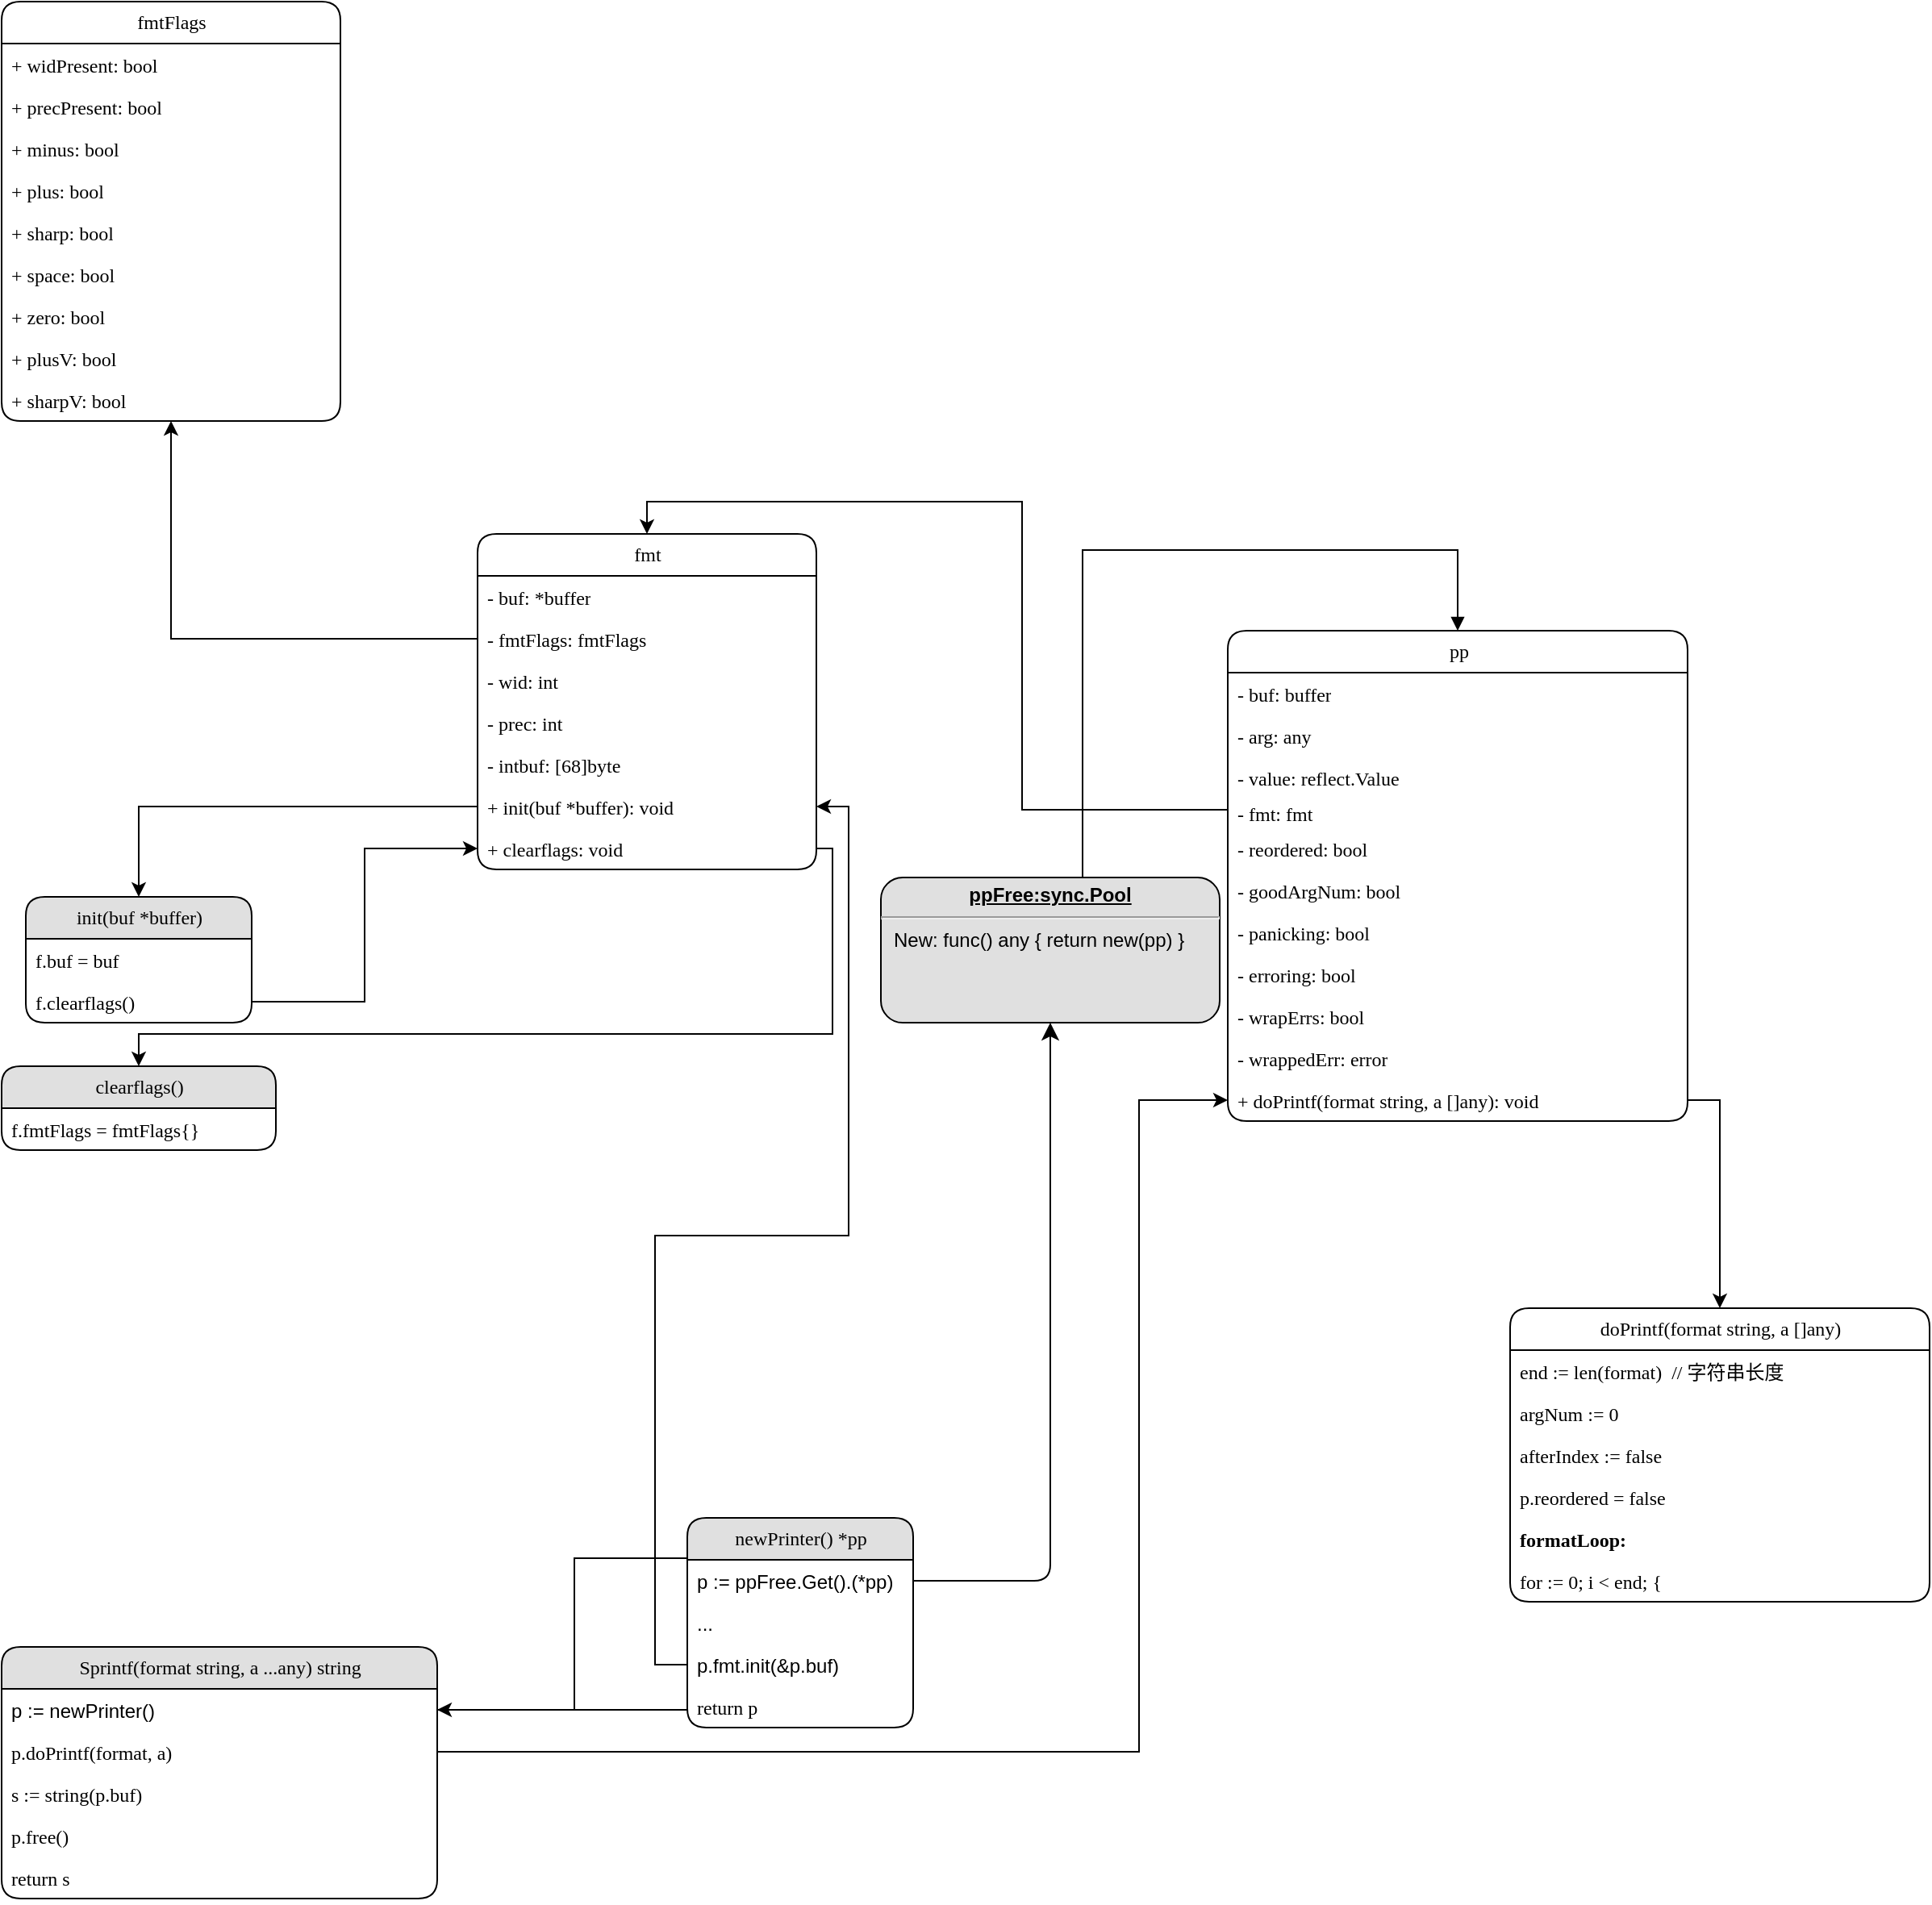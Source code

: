 <mxfile version="20.5.3" type="github">
  <diagram name="go-fmt-1.18.10" id="5d7acffa-a066-3a61-03fe-96351882024d">
    <mxGraphModel dx="1242" dy="2509" grid="1" gridSize="10" guides="1" tooltips="1" connect="1" arrows="1" fold="1" page="1" pageScale="1" pageWidth="1100" pageHeight="850" background="#ffffff" math="0" shadow="0">
      <root>
        <mxCell id="0" />
        <mxCell id="1" parent="0" />
        <mxCell id="21ea969265ad0168-47" style="edgeStyle=orthogonalEdgeStyle;html=1;labelBackgroundColor=none;startFill=0;startSize=8;endFill=1;endSize=8;fontFamily=Verdana;fontSize=12;" parent="1" source="V4z1n50acwo4eVlVMmbz-85" edge="1" target="V4z1n50acwo4eVlVMmbz-30">
          <mxGeometry relative="1" as="geometry">
            <mxPoint x="880" y="-110" as="targetPoint" />
          </mxGeometry>
        </mxCell>
        <mxCell id="21ea969265ad0168-40" style="edgeStyle=orthogonalEdgeStyle;html=1;labelBackgroundColor=default;startFill=0;startSize=26;endFill=1;endSize=8;fontFamily=Verdana;fontSize=12;rounded=0;" parent="1" source="V4z1n50acwo4eVlVMmbz-92" target="V4z1n50acwo4eVlVMmbz-85" edge="1">
          <mxGeometry relative="1" as="geometry">
            <mxPoint x="490" y="30" as="targetPoint" />
            <Array as="points">
              <mxPoint x="380" y="79" />
              <mxPoint x="380" y="-15" />
            </Array>
          </mxGeometry>
        </mxCell>
        <mxCell id="V4z1n50acwo4eVlVMmbz-17" value="pp" style="swimlane;fontStyle=0;childLayout=stackLayout;horizontal=1;startSize=26;fillColor=none;horizontalStack=0;resizeParent=1;resizeParentMax=0;resizeLast=0;collapsible=1;marginBottom=0;rounded=1;shadow=0;labelBackgroundColor=none;comic=0;strokeColor=default;strokeWidth=1;fontFamily=Verdana;fontSize=12;fontColor=default;html=1;" vertex="1" parent="1">
          <mxGeometry x="785" y="-590" width="285" height="304" as="geometry" />
        </mxCell>
        <mxCell id="V4z1n50acwo4eVlVMmbz-18" value="- buf: buffer" style="text;strokeColor=none;fillColor=none;align=left;verticalAlign=top;spacingLeft=4;spacingRight=4;overflow=hidden;rotatable=0;points=[[0,0.5],[1,0.5]];portConstraint=eastwest;rounded=1;shadow=0;labelBackgroundColor=none;comic=0;strokeWidth=1;fontFamily=Verdana;fontSize=12;fontColor=default;startSize=26;html=1;" vertex="1" parent="V4z1n50acwo4eVlVMmbz-17">
          <mxGeometry y="26" width="285" height="26" as="geometry" />
        </mxCell>
        <mxCell id="V4z1n50acwo4eVlVMmbz-19" value="- arg: any" style="text;strokeColor=none;fillColor=none;align=left;verticalAlign=top;spacingLeft=4;spacingRight=4;overflow=hidden;rotatable=0;points=[[0,0.5],[1,0.5]];portConstraint=eastwest;rounded=1;shadow=0;labelBackgroundColor=none;comic=0;strokeWidth=1;fontFamily=Verdana;fontSize=12;fontColor=default;startSize=26;html=1;" vertex="1" parent="V4z1n50acwo4eVlVMmbz-17">
          <mxGeometry y="52" width="285" height="26" as="geometry" />
        </mxCell>
        <mxCell id="V4z1n50acwo4eVlVMmbz-22" value="- value: reflect.Value" style="text;strokeColor=none;fillColor=none;align=left;verticalAlign=top;spacingLeft=4;spacingRight=4;overflow=hidden;rotatable=0;points=[[0,0.5],[1,0.5]];portConstraint=eastwest;rounded=1;shadow=0;labelBackgroundColor=none;comic=0;strokeWidth=1;fontFamily=Verdana;fontSize=12;fontColor=default;startSize=26;html=1;" vertex="1" parent="V4z1n50acwo4eVlVMmbz-17">
          <mxGeometry y="78" width="285" height="22" as="geometry" />
        </mxCell>
        <mxCell id="V4z1n50acwo4eVlVMmbz-20" value="- fmt: fmt" style="text;strokeColor=none;fillColor=none;align=left;verticalAlign=top;spacingLeft=4;spacingRight=4;overflow=hidden;rotatable=0;points=[[0,0.5],[1,0.5]];portConstraint=eastwest;rounded=1;shadow=0;labelBackgroundColor=none;comic=0;strokeWidth=1;fontFamily=Verdana;fontSize=12;fontColor=default;startSize=26;html=1;" vertex="1" parent="V4z1n50acwo4eVlVMmbz-17">
          <mxGeometry y="100" width="285" height="22" as="geometry" />
        </mxCell>
        <mxCell id="V4z1n50acwo4eVlVMmbz-24" value="- reordered: bool" style="text;strokeColor=none;fillColor=none;align=left;verticalAlign=top;spacingLeft=4;spacingRight=4;overflow=hidden;rotatable=0;points=[[0,0.5],[1,0.5]];portConstraint=eastwest;rounded=1;shadow=0;labelBackgroundColor=none;comic=0;strokeWidth=1;fontFamily=Verdana;fontSize=12;fontColor=default;startSize=26;html=1;" vertex="1" parent="V4z1n50acwo4eVlVMmbz-17">
          <mxGeometry y="122" width="285" height="26" as="geometry" />
        </mxCell>
        <mxCell id="V4z1n50acwo4eVlVMmbz-25" value="- goodArgNum: bool" style="text;strokeColor=none;fillColor=none;align=left;verticalAlign=top;spacingLeft=4;spacingRight=4;overflow=hidden;rotatable=0;points=[[0,0.5],[1,0.5]];portConstraint=eastwest;rounded=1;shadow=0;labelBackgroundColor=none;comic=0;strokeWidth=1;fontFamily=Verdana;fontSize=12;fontColor=default;startSize=26;html=1;" vertex="1" parent="V4z1n50acwo4eVlVMmbz-17">
          <mxGeometry y="148" width="285" height="26" as="geometry" />
        </mxCell>
        <mxCell id="V4z1n50acwo4eVlVMmbz-26" value="- panicking: bool" style="text;strokeColor=none;fillColor=none;align=left;verticalAlign=top;spacingLeft=4;spacingRight=4;overflow=hidden;rotatable=0;points=[[0,0.5],[1,0.5]];portConstraint=eastwest;rounded=1;shadow=0;labelBackgroundColor=none;comic=0;strokeWidth=1;fontFamily=Verdana;fontSize=12;fontColor=default;startSize=26;html=1;" vertex="1" parent="V4z1n50acwo4eVlVMmbz-17">
          <mxGeometry y="174" width="285" height="26" as="geometry" />
        </mxCell>
        <mxCell id="V4z1n50acwo4eVlVMmbz-27" value="- erroring: bool" style="text;strokeColor=none;fillColor=none;align=left;verticalAlign=top;spacingLeft=4;spacingRight=4;overflow=hidden;rotatable=0;points=[[0,0.5],[1,0.5]];portConstraint=eastwest;rounded=1;shadow=0;labelBackgroundColor=none;comic=0;strokeWidth=1;fontFamily=Verdana;fontSize=12;fontColor=default;startSize=26;html=1;" vertex="1" parent="V4z1n50acwo4eVlVMmbz-17">
          <mxGeometry y="200" width="285" height="26" as="geometry" />
        </mxCell>
        <mxCell id="V4z1n50acwo4eVlVMmbz-28" value="- wrapErrs: bool" style="text;strokeColor=none;fillColor=none;align=left;verticalAlign=top;spacingLeft=4;spacingRight=4;overflow=hidden;rotatable=0;points=[[0,0.5],[1,0.5]];portConstraint=eastwest;rounded=1;shadow=0;labelBackgroundColor=none;comic=0;strokeWidth=1;fontFamily=Verdana;fontSize=12;fontColor=default;startSize=26;html=1;" vertex="1" parent="V4z1n50acwo4eVlVMmbz-17">
          <mxGeometry y="226" width="285" height="26" as="geometry" />
        </mxCell>
        <mxCell id="V4z1n50acwo4eVlVMmbz-29" value="- wrappedErr: error" style="text;strokeColor=none;fillColor=none;align=left;verticalAlign=top;spacingLeft=4;spacingRight=4;overflow=hidden;rotatable=0;points=[[0,0.5],[1,0.5]];portConstraint=eastwest;rounded=1;shadow=0;labelBackgroundColor=none;comic=0;strokeWidth=1;fontFamily=Verdana;fontSize=12;fontColor=default;startSize=26;html=1;" vertex="1" parent="V4z1n50acwo4eVlVMmbz-17">
          <mxGeometry y="252" width="285" height="26" as="geometry" />
        </mxCell>
        <mxCell id="V4z1n50acwo4eVlVMmbz-98" value="+ doPrintf(format string, a []any): void" style="text;strokeColor=none;fillColor=none;align=left;verticalAlign=top;spacingLeft=4;spacingRight=4;overflow=hidden;rotatable=0;points=[[0,0.5],[1,0.5]];portConstraint=eastwest;rounded=1;shadow=0;labelBackgroundColor=none;comic=0;strokeWidth=1;fontFamily=Verdana;fontSize=12;fontColor=default;startSize=26;html=1;" vertex="1" parent="V4z1n50acwo4eVlVMmbz-17">
          <mxGeometry y="278" width="285" height="26" as="geometry" />
        </mxCell>
        <mxCell id="V4z1n50acwo4eVlVMmbz-30" value="&lt;p style=&quot;margin:0px;margin-top:4px;text-align:center;text-decoration:underline;&quot;&gt;&lt;b&gt;ppFree:sync.Pool&lt;/b&gt;&lt;/p&gt;&lt;hr&gt;&lt;p style=&quot;margin:0px;margin-left:8px;&quot;&gt;New: func() any { return new(pp) }&lt;/p&gt;" style="verticalAlign=top;align=left;overflow=fill;fontSize=12;fontFamily=Helvetica;html=1;rounded=1;shadow=0;labelBackgroundColor=none;comic=0;strokeColor=default;strokeWidth=1;fontColor=default;startSize=26;fillColor=#e0e0e0;" vertex="1" parent="1">
          <mxGeometry x="570" y="-437" width="210" height="90" as="geometry" />
        </mxCell>
        <mxCell id="V4z1n50acwo4eVlVMmbz-32" value="" style="endArrow=block;endFill=1;html=1;edgeStyle=orthogonalEdgeStyle;align=left;verticalAlign=top;rounded=0;fontFamily=Verdana;fontSize=12;fontColor=default;startSize=26;exitX=0.5;exitY=0;exitDx=0;exitDy=0;entryX=0.5;entryY=0;entryDx=0;entryDy=0;" edge="1" parent="1" source="V4z1n50acwo4eVlVMmbz-30" target="V4z1n50acwo4eVlVMmbz-17">
          <mxGeometry x="-1" relative="1" as="geometry">
            <mxPoint x="530" y="-270" as="sourcePoint" />
            <mxPoint x="880" y="-300" as="targetPoint" />
            <Array as="points">
              <mxPoint x="695" y="-640" />
              <mxPoint x="928" y="-640" />
            </Array>
          </mxGeometry>
        </mxCell>
        <mxCell id="V4z1n50acwo4eVlVMmbz-35" value="fmt" style="swimlane;fontStyle=0;childLayout=stackLayout;horizontal=1;startSize=26;fillColor=none;horizontalStack=0;resizeParent=1;resizeParentMax=0;resizeLast=0;collapsible=1;marginBottom=0;rounded=1;shadow=0;labelBackgroundColor=none;comic=0;strokeColor=default;strokeWidth=1;fontFamily=Verdana;fontSize=12;fontColor=default;html=1;" vertex="1" parent="1">
          <mxGeometry x="320" y="-650" width="210" height="208" as="geometry" />
        </mxCell>
        <mxCell id="V4z1n50acwo4eVlVMmbz-36" value="- buf: *buffer" style="text;strokeColor=none;fillColor=none;align=left;verticalAlign=top;spacingLeft=4;spacingRight=4;overflow=hidden;rotatable=0;points=[[0,0.5],[1,0.5]];portConstraint=eastwest;rounded=1;shadow=0;labelBackgroundColor=none;comic=0;strokeWidth=1;fontFamily=Verdana;fontSize=12;fontColor=default;startSize=26;html=1;" vertex="1" parent="V4z1n50acwo4eVlVMmbz-35">
          <mxGeometry y="26" width="210" height="26" as="geometry" />
        </mxCell>
        <mxCell id="V4z1n50acwo4eVlVMmbz-37" value="- fmtFlags: fmtFlags" style="text;strokeColor=none;fillColor=none;align=left;verticalAlign=top;spacingLeft=4;spacingRight=4;overflow=hidden;rotatable=0;points=[[0,0.5],[1,0.5]];portConstraint=eastwest;rounded=1;shadow=0;labelBackgroundColor=none;comic=0;strokeWidth=1;fontFamily=Verdana;fontSize=12;fontColor=default;startSize=26;html=1;" vertex="1" parent="V4z1n50acwo4eVlVMmbz-35">
          <mxGeometry y="52" width="210" height="26" as="geometry" />
        </mxCell>
        <mxCell id="V4z1n50acwo4eVlVMmbz-38" value="- wid: int" style="text;strokeColor=none;fillColor=none;align=left;verticalAlign=top;spacingLeft=4;spacingRight=4;overflow=hidden;rotatable=0;points=[[0,0.5],[1,0.5]];portConstraint=eastwest;rounded=1;shadow=0;labelBackgroundColor=none;comic=0;strokeWidth=1;fontFamily=Verdana;fontSize=12;fontColor=default;startSize=26;html=1;" vertex="1" parent="V4z1n50acwo4eVlVMmbz-35">
          <mxGeometry y="78" width="210" height="26" as="geometry" />
        </mxCell>
        <mxCell id="V4z1n50acwo4eVlVMmbz-39" value="- prec: int" style="text;strokeColor=none;fillColor=none;align=left;verticalAlign=top;spacingLeft=4;spacingRight=4;overflow=hidden;rotatable=0;points=[[0,0.5],[1,0.5]];portConstraint=eastwest;rounded=1;shadow=0;labelBackgroundColor=none;comic=0;strokeWidth=1;fontFamily=Verdana;fontSize=12;fontColor=default;startSize=26;html=1;" vertex="1" parent="V4z1n50acwo4eVlVMmbz-35">
          <mxGeometry y="104" width="210" height="26" as="geometry" />
        </mxCell>
        <mxCell id="V4z1n50acwo4eVlVMmbz-40" value="- intbuf: [68]byte" style="text;strokeColor=none;fillColor=none;align=left;verticalAlign=top;spacingLeft=4;spacingRight=4;overflow=hidden;rotatable=0;points=[[0,0.5],[1,0.5]];portConstraint=eastwest;rounded=1;shadow=0;labelBackgroundColor=none;comic=0;strokeWidth=1;fontFamily=Verdana;fontSize=12;fontColor=default;startSize=26;html=1;" vertex="1" parent="V4z1n50acwo4eVlVMmbz-35">
          <mxGeometry y="130" width="210" height="26" as="geometry" />
        </mxCell>
        <mxCell id="V4z1n50acwo4eVlVMmbz-42" value="+ init(buf *buffer): void" style="text;strokeColor=none;fillColor=none;align=left;verticalAlign=top;spacingLeft=4;spacingRight=4;overflow=hidden;rotatable=0;points=[[0,0.5],[1,0.5]];portConstraint=eastwest;rounded=1;shadow=0;labelBackgroundColor=none;comic=0;strokeWidth=1;fontFamily=Verdana;fontSize=12;fontColor=default;startSize=26;html=1;" vertex="1" parent="V4z1n50acwo4eVlVMmbz-35">
          <mxGeometry y="156" width="210" height="26" as="geometry" />
        </mxCell>
        <mxCell id="V4z1n50acwo4eVlVMmbz-55" value="+ clearflags: void" style="text;strokeColor=none;fillColor=none;align=left;verticalAlign=top;spacingLeft=4;spacingRight=4;overflow=hidden;rotatable=0;points=[[0,0.5],[1,0.5]];portConstraint=eastwest;rounded=1;shadow=0;labelBackgroundColor=none;comic=0;strokeWidth=1;fontFamily=Verdana;fontSize=12;fontColor=default;startSize=26;html=1;" vertex="1" parent="V4z1n50acwo4eVlVMmbz-35">
          <mxGeometry y="182" width="210" height="26" as="geometry" />
        </mxCell>
        <mxCell id="V4z1n50acwo4eVlVMmbz-44" style="edgeStyle=orthogonalEdgeStyle;rounded=0;orthogonalLoop=1;jettySize=auto;html=1;entryX=0.5;entryY=0;entryDx=0;entryDy=0;fontFamily=Verdana;fontSize=12;fontColor=default;startSize=26;" edge="1" parent="1" source="V4z1n50acwo4eVlVMmbz-20" target="V4z1n50acwo4eVlVMmbz-35">
          <mxGeometry relative="1" as="geometry" />
        </mxCell>
        <mxCell id="V4z1n50acwo4eVlVMmbz-45" style="edgeStyle=orthogonalEdgeStyle;rounded=0;orthogonalLoop=1;jettySize=auto;html=1;exitX=0;exitY=0.5;exitDx=0;exitDy=0;entryX=1;entryY=0.5;entryDx=0;entryDy=0;fontFamily=Verdana;fontSize=12;fontColor=default;startSize=26;" edge="1" parent="1" source="V4z1n50acwo4eVlVMmbz-87" target="V4z1n50acwo4eVlVMmbz-42">
          <mxGeometry relative="1" as="geometry" />
        </mxCell>
        <mxCell id="V4z1n50acwo4eVlVMmbz-50" style="edgeStyle=orthogonalEdgeStyle;rounded=0;orthogonalLoop=1;jettySize=auto;html=1;entryX=0.5;entryY=0;entryDx=0;entryDy=0;fontFamily=Verdana;fontSize=12;fontColor=default;startSize=26;" edge="1" parent="1" source="V4z1n50acwo4eVlVMmbz-42" target="V4z1n50acwo4eVlVMmbz-51">
          <mxGeometry relative="1" as="geometry">
            <mxPoint x="110" y="-602" as="targetPoint" />
          </mxGeometry>
        </mxCell>
        <mxCell id="V4z1n50acwo4eVlVMmbz-51" value="init(buf *buffer)" style="swimlane;fontStyle=0;childLayout=stackLayout;horizontal=1;startSize=26;fillColor=#e0e0e0;horizontalStack=0;resizeParent=1;resizeParentMax=0;resizeLast=0;collapsible=1;marginBottom=0;rounded=1;shadow=0;labelBackgroundColor=none;comic=0;strokeColor=default;strokeWidth=1;fontFamily=Verdana;fontSize=12;fontColor=default;html=1;swimlaneFillColor=#ffffff;" vertex="1" parent="1">
          <mxGeometry x="40" y="-425" width="140" height="78" as="geometry" />
        </mxCell>
        <mxCell id="V4z1n50acwo4eVlVMmbz-52" value="f.buf = buf" style="text;strokeColor=none;fillColor=none;align=left;verticalAlign=top;spacingLeft=4;spacingRight=4;overflow=hidden;rotatable=0;points=[[0,0.5],[1,0.5]];portConstraint=eastwest;rounded=1;shadow=0;labelBackgroundColor=none;comic=0;strokeWidth=1;fontFamily=Verdana;fontSize=12;fontColor=default;startSize=26;html=1;" vertex="1" parent="V4z1n50acwo4eVlVMmbz-51">
          <mxGeometry y="26" width="140" height="26" as="geometry" />
        </mxCell>
        <mxCell id="V4z1n50acwo4eVlVMmbz-53" value="f.clearflags()" style="text;strokeColor=none;fillColor=none;align=left;verticalAlign=top;spacingLeft=4;spacingRight=4;overflow=hidden;rotatable=0;points=[[0,0.5],[1,0.5]];portConstraint=eastwest;rounded=1;shadow=0;labelBackgroundColor=none;comic=0;strokeWidth=1;fontFamily=Verdana;fontSize=12;fontColor=default;startSize=26;html=1;" vertex="1" parent="V4z1n50acwo4eVlVMmbz-51">
          <mxGeometry y="52" width="140" height="26" as="geometry" />
        </mxCell>
        <mxCell id="V4z1n50acwo4eVlVMmbz-56" style="edgeStyle=orthogonalEdgeStyle;rounded=0;orthogonalLoop=1;jettySize=auto;html=1;entryX=0;entryY=0.5;entryDx=0;entryDy=0;fontFamily=Verdana;fontSize=12;fontColor=default;startSize=26;" edge="1" parent="1" source="V4z1n50acwo4eVlVMmbz-53" target="V4z1n50acwo4eVlVMmbz-55">
          <mxGeometry relative="1" as="geometry" />
        </mxCell>
        <mxCell id="V4z1n50acwo4eVlVMmbz-57" style="edgeStyle=orthogonalEdgeStyle;rounded=0;orthogonalLoop=1;jettySize=auto;html=1;fontFamily=Verdana;fontSize=12;fontColor=default;startSize=26;" edge="1" parent="1" source="V4z1n50acwo4eVlVMmbz-55" target="V4z1n50acwo4eVlVMmbz-58">
          <mxGeometry relative="1" as="geometry">
            <mxPoint x="290" y="-320" as="targetPoint" />
            <Array as="points">
              <mxPoint x="540" y="-455" />
              <mxPoint x="540" y="-340" />
              <mxPoint x="110" y="-340" />
            </Array>
          </mxGeometry>
        </mxCell>
        <mxCell id="V4z1n50acwo4eVlVMmbz-58" value="clearflags()" style="swimlane;fontStyle=0;childLayout=stackLayout;horizontal=1;startSize=26;fillColor=#e0e0e0;horizontalStack=0;resizeParent=1;resizeParentMax=0;resizeLast=0;collapsible=1;marginBottom=0;rounded=1;shadow=0;labelBackgroundColor=none;comic=0;strokeColor=default;strokeWidth=1;fontFamily=Verdana;fontSize=12;fontColor=default;html=1;align=center;verticalAlign=middle;gradientColor=none;spacingLeft=4;spacingRight=4;swimlaneFillColor=#ffffff;" vertex="1" parent="1">
          <mxGeometry x="25" y="-320" width="170" height="52" as="geometry" />
        </mxCell>
        <mxCell id="V4z1n50acwo4eVlVMmbz-59" value="f.fmtFlags = fmtFlags{}" style="text;strokeColor=none;fillColor=none;align=left;verticalAlign=top;spacingLeft=4;spacingRight=4;overflow=hidden;rotatable=0;points=[[0,0.5],[1,0.5]];portConstraint=eastwest;rounded=1;shadow=0;labelBackgroundColor=none;comic=0;strokeWidth=1;fontFamily=Verdana;fontSize=12;fontColor=default;startSize=26;html=1;" vertex="1" parent="V4z1n50acwo4eVlVMmbz-58">
          <mxGeometry y="26" width="170" height="26" as="geometry" />
        </mxCell>
        <mxCell id="V4z1n50acwo4eVlVMmbz-62" style="edgeStyle=orthogonalEdgeStyle;rounded=0;orthogonalLoop=1;jettySize=auto;html=1;fontFamily=Verdana;fontSize=12;fontColor=default;startSize=26;" edge="1" parent="1" source="V4z1n50acwo4eVlVMmbz-37" target="V4z1n50acwo4eVlVMmbz-63">
          <mxGeometry relative="1" as="geometry">
            <mxPoint x="160" y="-680" as="targetPoint" />
          </mxGeometry>
        </mxCell>
        <mxCell id="V4z1n50acwo4eVlVMmbz-63" value="fmtFlags" style="swimlane;fontStyle=0;childLayout=stackLayout;horizontal=1;startSize=26;fillColor=none;horizontalStack=0;resizeParent=1;resizeParentMax=0;resizeLast=0;collapsible=1;marginBottom=0;rounded=1;shadow=0;labelBackgroundColor=none;comic=0;strokeColor=default;strokeWidth=1;fontFamily=Verdana;fontSize=12;fontColor=default;html=1;" vertex="1" parent="1">
          <mxGeometry x="25" y="-980" width="210" height="260" as="geometry" />
        </mxCell>
        <mxCell id="V4z1n50acwo4eVlVMmbz-64" value="+ widPresent: bool" style="text;strokeColor=none;fillColor=none;align=left;verticalAlign=top;spacingLeft=4;spacingRight=4;overflow=hidden;rotatable=0;points=[[0,0.5],[1,0.5]];portConstraint=eastwest;rounded=1;shadow=0;labelBackgroundColor=none;comic=0;strokeWidth=1;fontFamily=Verdana;fontSize=12;fontColor=default;startSize=26;html=1;" vertex="1" parent="V4z1n50acwo4eVlVMmbz-63">
          <mxGeometry y="26" width="210" height="26" as="geometry" />
        </mxCell>
        <mxCell id="V4z1n50acwo4eVlVMmbz-65" value="+ precPresent: bool" style="text;strokeColor=none;fillColor=none;align=left;verticalAlign=top;spacingLeft=4;spacingRight=4;overflow=hidden;rotatable=0;points=[[0,0.5],[1,0.5]];portConstraint=eastwest;rounded=1;shadow=0;labelBackgroundColor=none;comic=0;strokeWidth=1;fontFamily=Verdana;fontSize=12;fontColor=default;startSize=26;html=1;" vertex="1" parent="V4z1n50acwo4eVlVMmbz-63">
          <mxGeometry y="52" width="210" height="26" as="geometry" />
        </mxCell>
        <mxCell id="V4z1n50acwo4eVlVMmbz-66" value="+ minus: bool" style="text;strokeColor=none;fillColor=none;align=left;verticalAlign=top;spacingLeft=4;spacingRight=4;overflow=hidden;rotatable=0;points=[[0,0.5],[1,0.5]];portConstraint=eastwest;rounded=1;shadow=0;labelBackgroundColor=none;comic=0;strokeWidth=1;fontFamily=Verdana;fontSize=12;fontColor=default;startSize=26;html=1;" vertex="1" parent="V4z1n50acwo4eVlVMmbz-63">
          <mxGeometry y="78" width="210" height="26" as="geometry" />
        </mxCell>
        <mxCell id="V4z1n50acwo4eVlVMmbz-67" value="+ plus: bool" style="text;strokeColor=none;fillColor=none;align=left;verticalAlign=top;spacingLeft=4;spacingRight=4;overflow=hidden;rotatable=0;points=[[0,0.5],[1,0.5]];portConstraint=eastwest;rounded=1;shadow=0;labelBackgroundColor=none;comic=0;strokeWidth=1;fontFamily=Verdana;fontSize=12;fontColor=default;startSize=26;html=1;" vertex="1" parent="V4z1n50acwo4eVlVMmbz-63">
          <mxGeometry y="104" width="210" height="26" as="geometry" />
        </mxCell>
        <mxCell id="V4z1n50acwo4eVlVMmbz-68" value="+ sharp: bool" style="text;strokeColor=none;fillColor=none;align=left;verticalAlign=top;spacingLeft=4;spacingRight=4;overflow=hidden;rotatable=0;points=[[0,0.5],[1,0.5]];portConstraint=eastwest;rounded=1;shadow=0;labelBackgroundColor=none;comic=0;strokeWidth=1;fontFamily=Verdana;fontSize=12;fontColor=default;startSize=26;html=1;" vertex="1" parent="V4z1n50acwo4eVlVMmbz-63">
          <mxGeometry y="130" width="210" height="26" as="geometry" />
        </mxCell>
        <mxCell id="V4z1n50acwo4eVlVMmbz-69" value="+ space: bool" style="text;strokeColor=none;fillColor=none;align=left;verticalAlign=top;spacingLeft=4;spacingRight=4;overflow=hidden;rotatable=0;points=[[0,0.5],[1,0.5]];portConstraint=eastwest;rounded=1;shadow=0;labelBackgroundColor=none;comic=0;strokeWidth=1;fontFamily=Verdana;fontSize=12;fontColor=default;startSize=26;html=1;" vertex="1" parent="V4z1n50acwo4eVlVMmbz-63">
          <mxGeometry y="156" width="210" height="26" as="geometry" />
        </mxCell>
        <mxCell id="V4z1n50acwo4eVlVMmbz-70" value="+ zero: bool" style="text;strokeColor=none;fillColor=none;align=left;verticalAlign=top;spacingLeft=4;spacingRight=4;overflow=hidden;rotatable=0;points=[[0,0.5],[1,0.5]];portConstraint=eastwest;rounded=1;shadow=0;labelBackgroundColor=none;comic=0;strokeWidth=1;fontFamily=Verdana;fontSize=12;fontColor=default;startSize=26;html=1;" vertex="1" parent="V4z1n50acwo4eVlVMmbz-63">
          <mxGeometry y="182" width="210" height="26" as="geometry" />
        </mxCell>
        <mxCell id="V4z1n50acwo4eVlVMmbz-71" value="+ plusV: bool" style="text;strokeColor=none;fillColor=none;align=left;verticalAlign=top;spacingLeft=4;spacingRight=4;overflow=hidden;rotatable=0;points=[[0,0.5],[1,0.5]];portConstraint=eastwest;rounded=1;shadow=0;labelBackgroundColor=none;comic=0;strokeWidth=1;fontFamily=Verdana;fontSize=12;fontColor=default;startSize=26;html=1;" vertex="1" parent="V4z1n50acwo4eVlVMmbz-63">
          <mxGeometry y="208" width="210" height="26" as="geometry" />
        </mxCell>
        <mxCell id="V4z1n50acwo4eVlVMmbz-73" value="+ sharpV: bool" style="text;strokeColor=none;fillColor=none;align=left;verticalAlign=top;spacingLeft=4;spacingRight=4;overflow=hidden;rotatable=0;points=[[0,0.5],[1,0.5]];portConstraint=eastwest;rounded=1;shadow=0;labelBackgroundColor=none;comic=0;strokeWidth=1;fontFamily=Verdana;fontSize=12;fontColor=default;startSize=26;html=1;" vertex="1" parent="V4z1n50acwo4eVlVMmbz-63">
          <mxGeometry y="234" width="210" height="26" as="geometry" />
        </mxCell>
        <mxCell id="V4z1n50acwo4eVlVMmbz-84" value="newPrinter() *pp" style="swimlane;fontStyle=0;childLayout=stackLayout;horizontal=1;startSize=26;fillColor=#e0e0e0;horizontalStack=0;resizeParent=1;resizeParentMax=0;resizeLast=0;collapsible=1;marginBottom=0;rounded=1;shadow=0;labelBackgroundColor=none;comic=0;strokeColor=default;strokeWidth=1;fontFamily=Verdana;fontSize=12;fontColor=default;html=1;gradientColor=none;spacingLeft=4;spacingRight=4;swimlaneFillColor=#ffffff;" vertex="1" parent="1">
          <mxGeometry x="450" y="-40" width="140" height="130" as="geometry" />
        </mxCell>
        <mxCell id="V4z1n50acwo4eVlVMmbz-85" value="&lt;span style=&quot;font-family: Helvetica;&quot;&gt;p := ppFree.Get().(*pp)&lt;/span&gt;" style="text;strokeColor=none;fillColor=none;align=left;verticalAlign=top;spacingLeft=4;spacingRight=4;overflow=hidden;rotatable=0;points=[[0,0.5],[1,0.5]];portConstraint=eastwest;rounded=1;shadow=0;labelBackgroundColor=none;comic=0;strokeWidth=1;fontFamily=Verdana;fontSize=12;fontColor=default;startSize=26;html=1;" vertex="1" parent="V4z1n50acwo4eVlVMmbz-84">
          <mxGeometry y="26" width="140" height="26" as="geometry" />
        </mxCell>
        <mxCell id="V4z1n50acwo4eVlVMmbz-86" value="&lt;span style=&quot;font-family: Helvetica;&quot;&gt;...&lt;/span&gt;" style="text;strokeColor=none;fillColor=none;align=left;verticalAlign=top;spacingLeft=4;spacingRight=4;overflow=hidden;rotatable=0;points=[[0,0.5],[1,0.5]];portConstraint=eastwest;rounded=1;shadow=0;labelBackgroundColor=none;comic=0;strokeWidth=1;fontFamily=Verdana;fontSize=12;fontColor=default;startSize=26;html=1;" vertex="1" parent="V4z1n50acwo4eVlVMmbz-84">
          <mxGeometry y="52" width="140" height="26" as="geometry" />
        </mxCell>
        <mxCell id="V4z1n50acwo4eVlVMmbz-87" value="&lt;span style=&quot;font-family: Helvetica;&quot;&gt;p.fmt.init(&amp;amp;p.buf)&lt;/span&gt;" style="text;strokeColor=none;fillColor=none;align=left;verticalAlign=top;spacingLeft=4;spacingRight=4;overflow=hidden;rotatable=0;points=[[0,0.5],[1,0.5]];portConstraint=eastwest;rounded=1;shadow=0;labelBackgroundColor=none;comic=0;strokeWidth=1;fontFamily=Verdana;fontSize=12;fontColor=default;startSize=26;html=1;" vertex="1" parent="V4z1n50acwo4eVlVMmbz-84">
          <mxGeometry y="78" width="140" height="26" as="geometry" />
        </mxCell>
        <mxCell id="V4z1n50acwo4eVlVMmbz-88" value="return p" style="text;strokeColor=none;fillColor=none;align=left;verticalAlign=top;spacingLeft=4;spacingRight=4;overflow=hidden;rotatable=0;points=[[0,0.5],[1,0.5]];portConstraint=eastwest;rounded=1;shadow=0;labelBackgroundColor=none;comic=0;strokeWidth=1;fontFamily=Verdana;fontSize=12;fontColor=default;startSize=26;html=1;" vertex="1" parent="V4z1n50acwo4eVlVMmbz-84">
          <mxGeometry y="104" width="140" height="26" as="geometry" />
        </mxCell>
        <mxCell id="V4z1n50acwo4eVlVMmbz-90" style="edgeStyle=orthogonalEdgeStyle;rounded=0;orthogonalLoop=1;jettySize=auto;html=1;entryX=1;entryY=0.5;entryDx=0;entryDy=0;fontFamily=Verdana;fontSize=12;fontColor=default;startSize=26;" edge="1" parent="1" source="V4z1n50acwo4eVlVMmbz-88" target="V4z1n50acwo4eVlVMmbz-92">
          <mxGeometry relative="1" as="geometry">
            <Array as="points">
              <mxPoint x="450" y="67" />
              <mxPoint x="450" y="79" />
            </Array>
          </mxGeometry>
        </mxCell>
        <mxCell id="V4z1n50acwo4eVlVMmbz-91" value="Sprintf(format string, a ...any) string" style="swimlane;fontStyle=0;childLayout=stackLayout;horizontal=1;startSize=26;fillColor=#e0e0e0;horizontalStack=0;resizeParent=1;resizeParentMax=0;resizeLast=0;collapsible=1;marginBottom=0;rounded=1;shadow=0;labelBackgroundColor=none;comic=0;strokeColor=default;strokeWidth=1;fontFamily=Verdana;fontSize=12;fontColor=default;html=1;swimlaneFillColor=#ffffff;" vertex="1" parent="1">
          <mxGeometry x="25" y="40" width="270" height="156" as="geometry" />
        </mxCell>
        <mxCell id="V4z1n50acwo4eVlVMmbz-92" value="&lt;span style=&quot;font-family: Helvetica;&quot;&gt;p := newPrinter()&lt;/span&gt;" style="text;strokeColor=none;fillColor=none;align=left;verticalAlign=top;spacingLeft=4;spacingRight=4;overflow=hidden;rotatable=0;points=[[0,0.5],[1,0.5]];portConstraint=eastwest;rounded=1;shadow=0;labelBackgroundColor=none;comic=0;strokeWidth=1;fontFamily=Verdana;fontSize=12;fontColor=default;startSize=26;html=1;" vertex="1" parent="V4z1n50acwo4eVlVMmbz-91">
          <mxGeometry y="26" width="270" height="26" as="geometry" />
        </mxCell>
        <mxCell id="V4z1n50acwo4eVlVMmbz-93" value="p.doPrintf(format, a)" style="text;strokeColor=none;fillColor=none;align=left;verticalAlign=top;spacingLeft=4;spacingRight=4;overflow=hidden;rotatable=0;points=[[0,0.5],[1,0.5]];portConstraint=eastwest;rounded=1;shadow=0;labelBackgroundColor=none;comic=0;strokeWidth=1;fontFamily=Verdana;fontSize=12;fontColor=default;startSize=26;html=1;" vertex="1" parent="V4z1n50acwo4eVlVMmbz-91">
          <mxGeometry y="52" width="270" height="26" as="geometry" />
        </mxCell>
        <mxCell id="V4z1n50acwo4eVlVMmbz-95" value="s := string(p.buf)" style="text;strokeColor=none;fillColor=none;align=left;verticalAlign=top;spacingLeft=4;spacingRight=4;overflow=hidden;rotatable=0;points=[[0,0.5],[1,0.5]];portConstraint=eastwest;rounded=1;shadow=0;labelBackgroundColor=none;comic=0;strokeWidth=1;fontFamily=Verdana;fontSize=12;fontColor=default;startSize=26;html=1;" vertex="1" parent="V4z1n50acwo4eVlVMmbz-91">
          <mxGeometry y="78" width="270" height="26" as="geometry" />
        </mxCell>
        <mxCell id="V4z1n50acwo4eVlVMmbz-94" value="p.free()" style="text;strokeColor=none;fillColor=none;align=left;verticalAlign=top;spacingLeft=4;spacingRight=4;overflow=hidden;rotatable=0;points=[[0,0.5],[1,0.5]];portConstraint=eastwest;rounded=1;shadow=0;labelBackgroundColor=none;comic=0;strokeWidth=1;fontFamily=Verdana;fontSize=12;fontColor=default;startSize=26;html=1;" vertex="1" parent="V4z1n50acwo4eVlVMmbz-91">
          <mxGeometry y="104" width="270" height="26" as="geometry" />
        </mxCell>
        <mxCell id="V4z1n50acwo4eVlVMmbz-96" value="return s" style="text;strokeColor=none;fillColor=none;align=left;verticalAlign=top;spacingLeft=4;spacingRight=4;overflow=hidden;rotatable=0;points=[[0,0.5],[1,0.5]];portConstraint=eastwest;rounded=1;shadow=0;labelBackgroundColor=none;comic=0;strokeWidth=1;fontFamily=Verdana;fontSize=12;fontColor=default;startSize=26;html=1;" vertex="1" parent="V4z1n50acwo4eVlVMmbz-91">
          <mxGeometry y="130" width="270" height="26" as="geometry" />
        </mxCell>
        <mxCell id="V4z1n50acwo4eVlVMmbz-99" style="edgeStyle=orthogonalEdgeStyle;rounded=0;orthogonalLoop=1;jettySize=auto;html=1;entryX=0;entryY=0.5;entryDx=0;entryDy=0;fontFamily=Verdana;fontSize=12;fontColor=default;startSize=26;" edge="1" parent="1" source="V4z1n50acwo4eVlVMmbz-93" target="V4z1n50acwo4eVlVMmbz-98">
          <mxGeometry relative="1" as="geometry">
            <Array as="points">
              <mxPoint x="730" y="105" />
              <mxPoint x="730" y="-299" />
            </Array>
          </mxGeometry>
        </mxCell>
        <mxCell id="V4z1n50acwo4eVlVMmbz-100" style="edgeStyle=orthogonalEdgeStyle;rounded=0;orthogonalLoop=1;jettySize=auto;html=1;fontFamily=Verdana;fontSize=12;fontColor=default;startSize=26;" edge="1" parent="1" source="V4z1n50acwo4eVlVMmbz-98" target="V4z1n50acwo4eVlVMmbz-101">
          <mxGeometry relative="1" as="geometry">
            <mxPoint x="1030" y="-100" as="targetPoint" />
          </mxGeometry>
        </mxCell>
        <mxCell id="V4z1n50acwo4eVlVMmbz-101" value="doPrintf(format string, a []any)" style="swimlane;fontStyle=0;childLayout=stackLayout;horizontal=1;startSize=26;fillColor=none;horizontalStack=0;resizeParent=1;resizeParentMax=0;resizeLast=0;collapsible=1;marginBottom=0;rounded=1;shadow=0;labelBackgroundColor=none;comic=0;strokeColor=default;strokeWidth=1;fontFamily=Verdana;fontSize=12;fontColor=default;html=1;" vertex="1" parent="1">
          <mxGeometry x="960" y="-170" width="260" height="182" as="geometry" />
        </mxCell>
        <mxCell id="V4z1n50acwo4eVlVMmbz-102" value="end := len(format)&lt;span style=&quot;white-space: pre;&quot;&gt;	&lt;/span&gt;&lt;span style=&quot;white-space: pre;&quot;&gt;	&lt;/span&gt;// 字符串长度" style="text;strokeColor=none;fillColor=none;align=left;verticalAlign=top;spacingLeft=4;spacingRight=4;overflow=hidden;rotatable=0;points=[[0,0.5],[1,0.5]];portConstraint=eastwest;rounded=1;shadow=0;labelBackgroundColor=none;comic=0;strokeWidth=1;fontFamily=Verdana;fontSize=12;fontColor=default;startSize=26;html=1;" vertex="1" parent="V4z1n50acwo4eVlVMmbz-101">
          <mxGeometry y="26" width="260" height="26" as="geometry" />
        </mxCell>
        <mxCell id="V4z1n50acwo4eVlVMmbz-103" value="argNum := 0" style="text;strokeColor=none;fillColor=none;align=left;verticalAlign=top;spacingLeft=4;spacingRight=4;overflow=hidden;rotatable=0;points=[[0,0.5],[1,0.5]];portConstraint=eastwest;rounded=1;shadow=0;labelBackgroundColor=none;comic=0;strokeWidth=1;fontFamily=Verdana;fontSize=12;fontColor=default;startSize=26;html=1;" vertex="1" parent="V4z1n50acwo4eVlVMmbz-101">
          <mxGeometry y="52" width="260" height="26" as="geometry" />
        </mxCell>
        <mxCell id="V4z1n50acwo4eVlVMmbz-104" value="afterIndex := false" style="text;strokeColor=none;fillColor=none;align=left;verticalAlign=top;spacingLeft=4;spacingRight=4;overflow=hidden;rotatable=0;points=[[0,0.5],[1,0.5]];portConstraint=eastwest;rounded=1;shadow=0;labelBackgroundColor=none;comic=0;strokeWidth=1;fontFamily=Verdana;fontSize=12;fontColor=default;startSize=26;html=1;" vertex="1" parent="V4z1n50acwo4eVlVMmbz-101">
          <mxGeometry y="78" width="260" height="26" as="geometry" />
        </mxCell>
        <mxCell id="V4z1n50acwo4eVlVMmbz-105" value="p.reordered = false" style="text;strokeColor=none;fillColor=none;align=left;verticalAlign=top;spacingLeft=4;spacingRight=4;overflow=hidden;rotatable=0;points=[[0,0.5],[1,0.5]];portConstraint=eastwest;rounded=1;shadow=0;labelBackgroundColor=none;comic=0;strokeWidth=1;fontFamily=Verdana;fontSize=12;fontColor=default;startSize=26;html=1;" vertex="1" parent="V4z1n50acwo4eVlVMmbz-101">
          <mxGeometry y="104" width="260" height="26" as="geometry" />
        </mxCell>
        <mxCell id="V4z1n50acwo4eVlVMmbz-106" value="&lt;b&gt;formatLoop:&lt;/b&gt;" style="text;strokeColor=none;fillColor=none;align=left;verticalAlign=top;spacingLeft=4;spacingRight=4;overflow=hidden;rotatable=0;points=[[0,0.5],[1,0.5]];portConstraint=eastwest;rounded=1;shadow=0;labelBackgroundColor=none;comic=0;strokeWidth=1;fontFamily=Verdana;fontSize=12;fontColor=default;startSize=26;html=1;" vertex="1" parent="V4z1n50acwo4eVlVMmbz-101">
          <mxGeometry y="130" width="260" height="26" as="geometry" />
        </mxCell>
        <mxCell id="V4z1n50acwo4eVlVMmbz-107" value="for := 0; i &amp;lt; end; {" style="text;strokeColor=none;fillColor=none;align=left;verticalAlign=top;spacingLeft=4;spacingRight=4;overflow=hidden;rotatable=0;points=[[0,0.5],[1,0.5]];portConstraint=eastwest;rounded=1;shadow=0;labelBackgroundColor=none;comic=0;strokeWidth=1;fontFamily=Verdana;fontSize=12;fontColor=default;startSize=26;html=1;" vertex="1" parent="V4z1n50acwo4eVlVMmbz-101">
          <mxGeometry y="156" width="260" height="26" as="geometry" />
        </mxCell>
      </root>
    </mxGraphModel>
  </diagram>
</mxfile>
